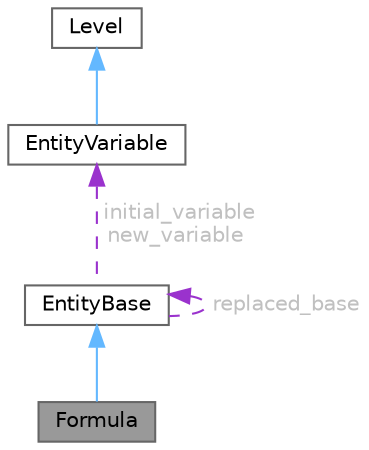 digraph "Formula"
{
 // LATEX_PDF_SIZE
  bgcolor="transparent";
  edge [fontname=Helvetica,fontsize=10,labelfontname=Helvetica,labelfontsize=10];
  node [fontname=Helvetica,fontsize=10,shape=box,height=0.2,width=0.4];
  Node1 [id="Node000001",label="Formula",height=0.2,width=0.4,color="gray40", fillcolor="grey60", style="filled", fontcolor="black",tooltip=" "];
  Node2 -> Node1 [id="edge1_Node000001_Node000002",dir="back",color="steelblue1",style="solid",tooltip=" "];
  Node2 [id="Node000002",label="EntityBase",height=0.2,width=0.4,color="gray40", fillcolor="white", style="filled",URL="$classEntityBase.html",tooltip=" "];
  Node2 -> Node2 [id="edge2_Node000002_Node000002",dir="back",color="darkorchid3",style="dashed",tooltip=" ",label=" replaced_base",fontcolor="grey" ];
  Node3 -> Node2 [id="edge3_Node000002_Node000003",dir="back",color="darkorchid3",style="dashed",tooltip=" ",label=" initial_variable\nnew_variable",fontcolor="grey" ];
  Node3 [id="Node000003",label="EntityVariable",height=0.2,width=0.4,color="gray40", fillcolor="white", style="filled",URL="$classEntityVariable.html",tooltip="Класс, представляющий переменную сущность в логической формуле."];
  Node4 -> Node3 [id="edge4_Node000003_Node000004",dir="back",color="steelblue1",style="solid",tooltip=" "];
  Node4 [id="Node000004",label="Level",height=0.2,width=0.4,color="gray40", fillcolor="white", style="filled",URL="$classLevel.html",tooltip="Класс для элемента множества, представляющий множества формул."];
}
